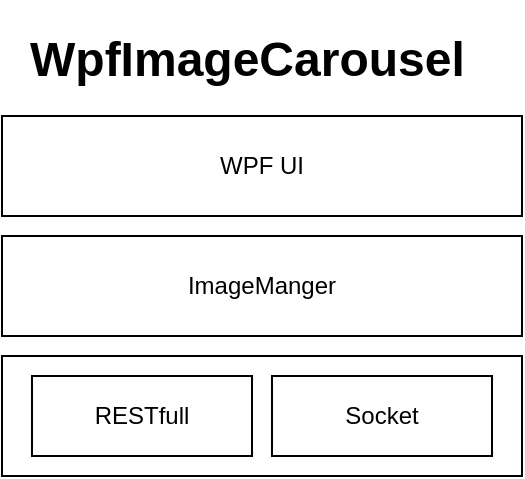 <mxfile version="22.1.2" type="device">
  <diagram name="페이지-1" id="gHPTPA0mW_sgoDCJeqlO">
    <mxGraphModel dx="961" dy="572" grid="1" gridSize="10" guides="1" tooltips="1" connect="1" arrows="1" fold="1" page="1" pageScale="1" pageWidth="827" pageHeight="1169" math="0" shadow="0">
      <root>
        <mxCell id="0" />
        <mxCell id="1" parent="0" />
        <mxCell id="lqN978QFO47gXTVzPocn-4" value="" style="rounded=0;whiteSpace=wrap;html=1;" vertex="1" parent="1">
          <mxGeometry x="150" y="220" width="260" height="60" as="geometry" />
        </mxCell>
        <mxCell id="lqN978QFO47gXTVzPocn-1" value="ImageManger" style="rounded=0;whiteSpace=wrap;html=1;" vertex="1" parent="1">
          <mxGeometry x="150" y="160" width="260" height="50" as="geometry" />
        </mxCell>
        <mxCell id="lqN978QFO47gXTVzPocn-2" value="RESTfull" style="rounded=0;whiteSpace=wrap;html=1;" vertex="1" parent="1">
          <mxGeometry x="165" y="230" width="110" height="40" as="geometry" />
        </mxCell>
        <mxCell id="lqN978QFO47gXTVzPocn-3" value="Socket" style="rounded=0;whiteSpace=wrap;html=1;" vertex="1" parent="1">
          <mxGeometry x="285" y="230" width="110" height="40" as="geometry" />
        </mxCell>
        <mxCell id="lqN978QFO47gXTVzPocn-8" value="&lt;h1&gt;WpfImageCarousel&lt;br&gt;&lt;/h1&gt;" style="text;html=1;strokeColor=none;fillColor=none;spacing=5;spacingTop=-20;whiteSpace=wrap;overflow=hidden;rounded=0;" vertex="1" parent="1">
          <mxGeometry x="159" y="52" width="240" height="50" as="geometry" />
        </mxCell>
        <mxCell id="lqN978QFO47gXTVzPocn-11" value="WPF UI" style="rounded=0;whiteSpace=wrap;html=1;" vertex="1" parent="1">
          <mxGeometry x="150" y="100" width="260" height="50" as="geometry" />
        </mxCell>
      </root>
    </mxGraphModel>
  </diagram>
</mxfile>
